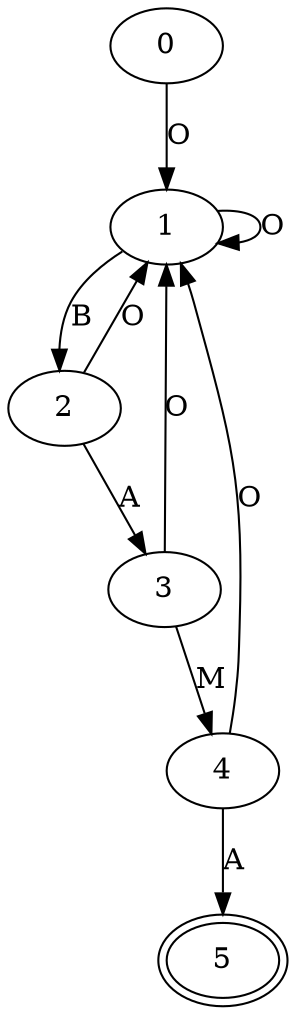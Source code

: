 digraph dfa {
  0 -> 1 [ label = "O"];
  1 -> 2 [ label = "B"];
  2 -> 3 [ label = "A"];
  3 -> 4 [ label = "M"];
  4 -> 5 [ label = "A"];
  5 [ peripheries = 2 ];
  1 -> 1 [ label = "O"];
  2 -> 1 [ label = "O"];
  3 -> 1 [ label = "O"];
  4 -> 1 [ label = "O"];
}